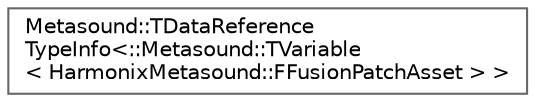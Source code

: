 digraph "Graphical Class Hierarchy"
{
 // INTERACTIVE_SVG=YES
 // LATEX_PDF_SIZE
  bgcolor="transparent";
  edge [fontname=Helvetica,fontsize=10,labelfontname=Helvetica,labelfontsize=10];
  node [fontname=Helvetica,fontsize=10,shape=box,height=0.2,width=0.4];
  rankdir="LR";
  Node0 [id="Node000000",label="Metasound::TDataReference\lTypeInfo\<::Metasound::TVariable\l\< HarmonixMetasound::FFusionPatchAsset \> \>",height=0.2,width=0.4,color="grey40", fillcolor="white", style="filled",URL="$d0/dea/struct_1_1Metasound_1_1TDataReferenceTypeInfo_3_1_1Metasound_1_1TVariable_3_01HarmonixMetasound_1_1FFusionPatchAsset_01_4_01_4.html",tooltip=" "];
}
